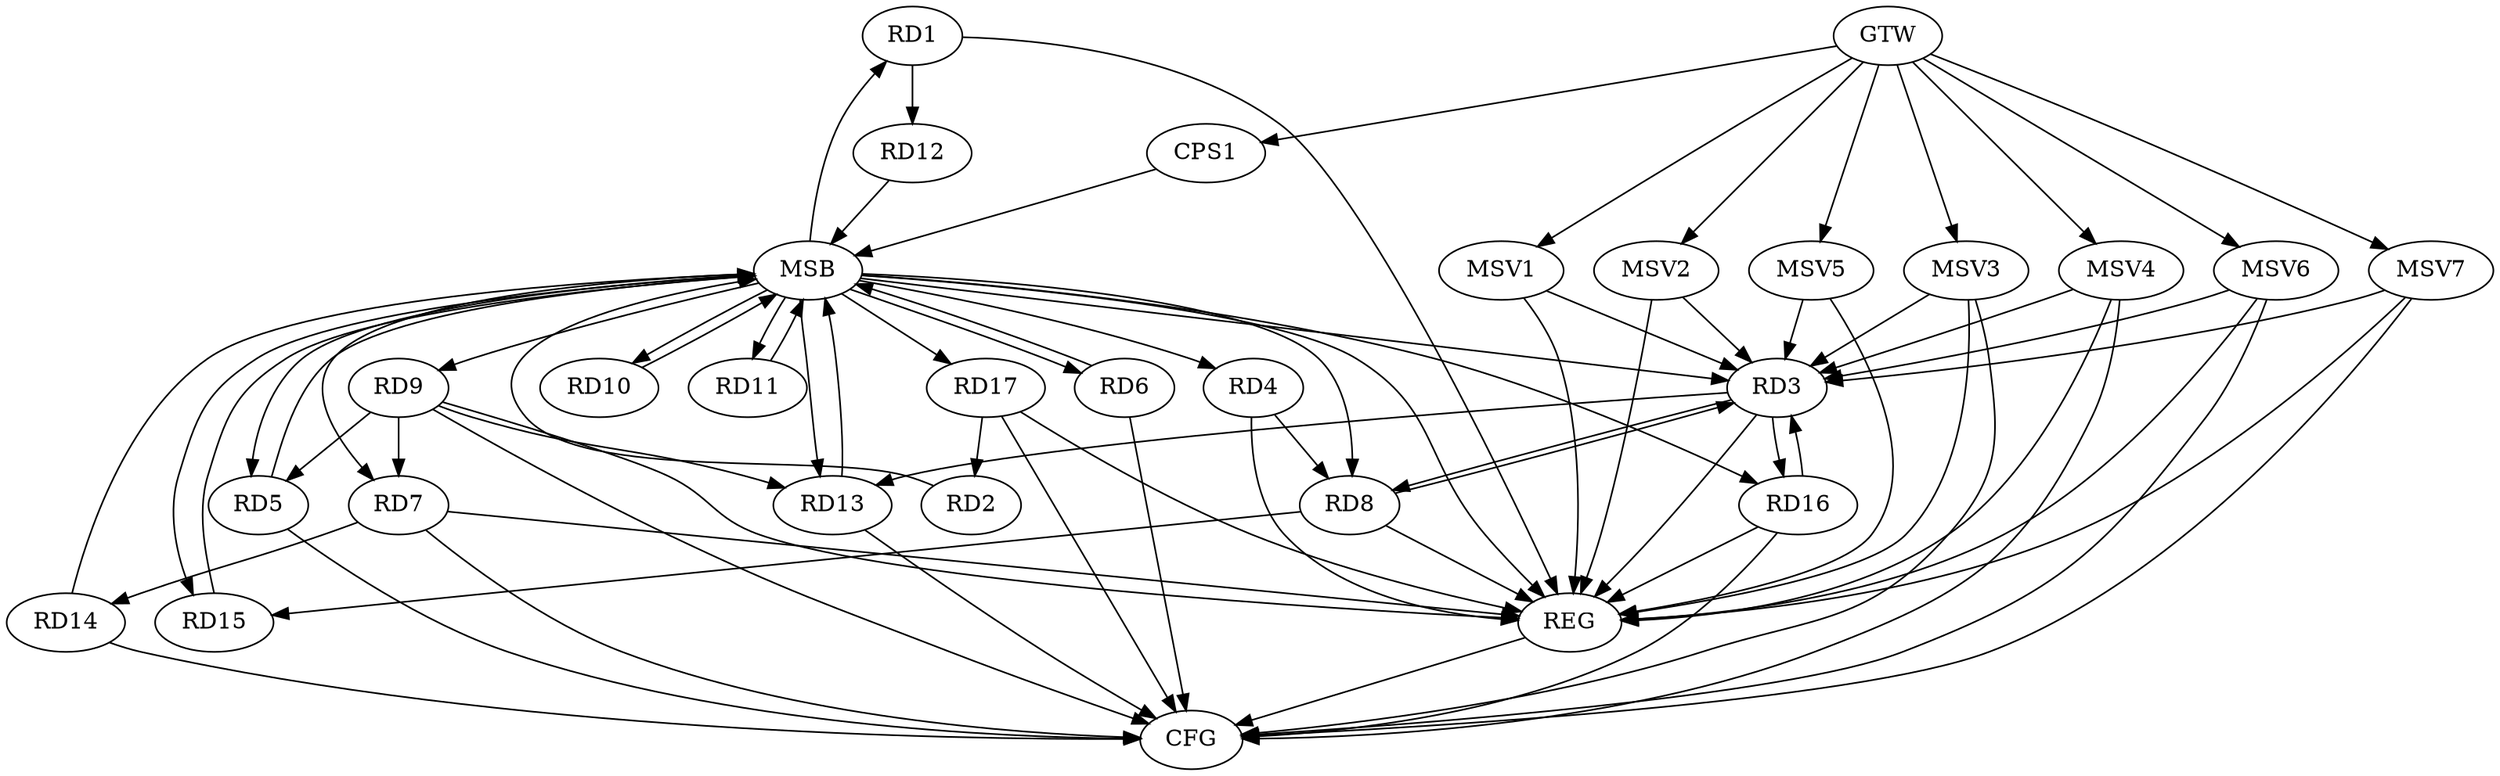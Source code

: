 strict digraph G {
  RD1 [ label="RD1" ];
  RD2 [ label="RD2" ];
  RD3 [ label="RD3" ];
  RD4 [ label="RD4" ];
  RD5 [ label="RD5" ];
  RD6 [ label="RD6" ];
  RD7 [ label="RD7" ];
  RD8 [ label="RD8" ];
  RD9 [ label="RD9" ];
  RD10 [ label="RD10" ];
  RD11 [ label="RD11" ];
  RD12 [ label="RD12" ];
  RD13 [ label="RD13" ];
  RD14 [ label="RD14" ];
  RD15 [ label="RD15" ];
  RD16 [ label="RD16" ];
  RD17 [ label="RD17" ];
  CPS1 [ label="CPS1" ];
  GTW [ label="GTW" ];
  REG [ label="REG" ];
  MSB [ label="MSB" ];
  CFG [ label="CFG" ];
  MSV1 [ label="MSV1" ];
  MSV2 [ label="MSV2" ];
  MSV3 [ label="MSV3" ];
  MSV4 [ label="MSV4" ];
  MSV5 [ label="MSV5" ];
  MSV6 [ label="MSV6" ];
  MSV7 [ label="MSV7" ];
  RD1 -> RD12;
  RD17 -> RD2;
  RD3 -> RD8;
  RD8 -> RD3;
  RD3 -> RD13;
  RD3 -> RD16;
  RD16 -> RD3;
  RD4 -> RD8;
  RD9 -> RD5;
  RD9 -> RD7;
  RD7 -> RD14;
  RD8 -> RD15;
  RD9 -> RD13;
  GTW -> CPS1;
  RD1 -> REG;
  RD3 -> REG;
  RD4 -> REG;
  RD7 -> REG;
  RD8 -> REG;
  RD9 -> REG;
  RD16 -> REG;
  RD17 -> REG;
  RD2 -> MSB;
  MSB -> RD6;
  MSB -> REG;
  RD5 -> MSB;
  RD6 -> MSB;
  MSB -> RD11;
  MSB -> RD16;
  RD10 -> MSB;
  MSB -> RD1;
  MSB -> RD3;
  MSB -> RD7;
  MSB -> RD13;
  MSB -> RD15;
  RD11 -> MSB;
  MSB -> RD8;
  RD12 -> MSB;
  MSB -> RD4;
  MSB -> RD9;
  RD13 -> MSB;
  MSB -> RD10;
  RD14 -> MSB;
  MSB -> RD17;
  RD15 -> MSB;
  CPS1 -> MSB;
  MSB -> RD5;
  RD6 -> CFG;
  RD9 -> CFG;
  RD14 -> CFG;
  RD7 -> CFG;
  RD17 -> CFG;
  RD16 -> CFG;
  RD13 -> CFG;
  RD5 -> CFG;
  REG -> CFG;
  MSV1 -> RD3;
  GTW -> MSV1;
  MSV1 -> REG;
  MSV2 -> RD3;
  GTW -> MSV2;
  MSV2 -> REG;
  MSV3 -> RD3;
  MSV4 -> RD3;
  GTW -> MSV3;
  MSV3 -> REG;
  MSV3 -> CFG;
  GTW -> MSV4;
  MSV4 -> REG;
  MSV4 -> CFG;
  MSV5 -> RD3;
  GTW -> MSV5;
  MSV5 -> REG;
  MSV6 -> RD3;
  GTW -> MSV6;
  MSV6 -> REG;
  MSV6 -> CFG;
  MSV7 -> RD3;
  GTW -> MSV7;
  MSV7 -> REG;
  MSV7 -> CFG;
}
